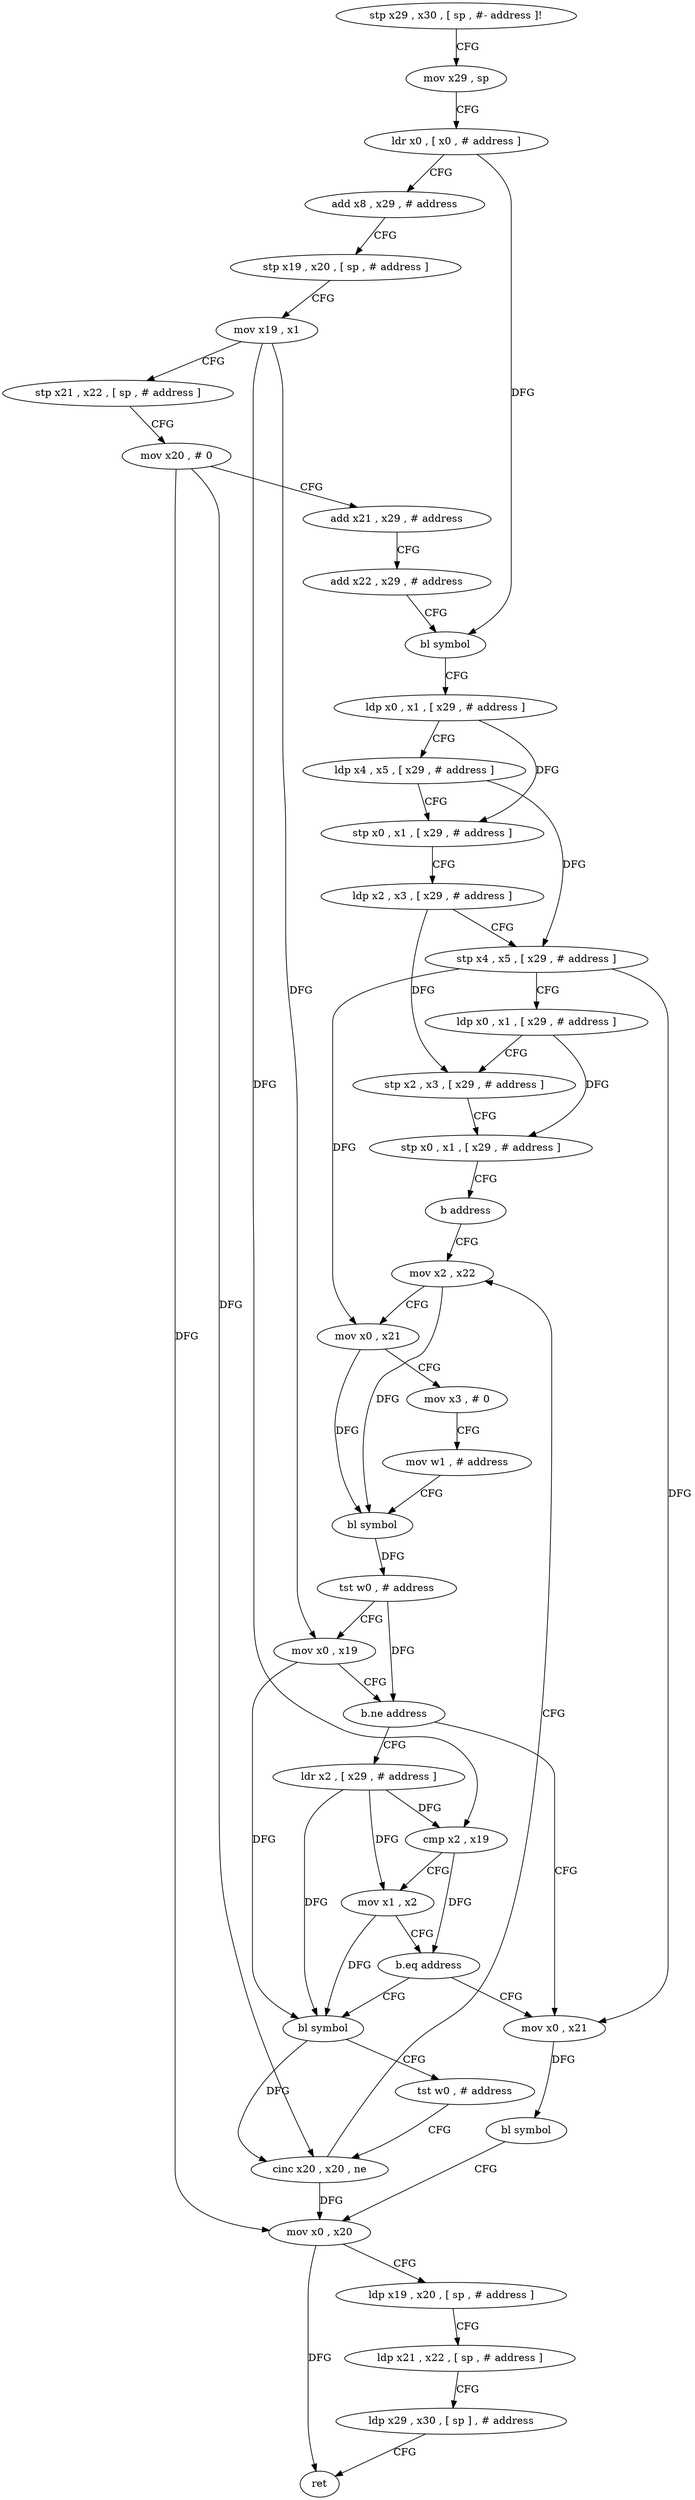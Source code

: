 digraph "func" {
"86560" [label = "stp x29 , x30 , [ sp , #- address ]!" ]
"86564" [label = "mov x29 , sp" ]
"86568" [label = "ldr x0 , [ x0 , # address ]" ]
"86572" [label = "add x8 , x29 , # address" ]
"86576" [label = "stp x19 , x20 , [ sp , # address ]" ]
"86580" [label = "mov x19 , x1" ]
"86584" [label = "stp x21 , x22 , [ sp , # address ]" ]
"86588" [label = "mov x20 , # 0" ]
"86592" [label = "add x21 , x29 , # address" ]
"86596" [label = "add x22 , x29 , # address" ]
"86600" [label = "bl symbol" ]
"86604" [label = "ldp x0 , x1 , [ x29 , # address ]" ]
"86608" [label = "ldp x4 , x5 , [ x29 , # address ]" ]
"86612" [label = "stp x0 , x1 , [ x29 , # address ]" ]
"86616" [label = "ldp x2 , x3 , [ x29 , # address ]" ]
"86620" [label = "stp x4 , x5 , [ x29 , # address ]" ]
"86624" [label = "ldp x0 , x1 , [ x29 , # address ]" ]
"86628" [label = "stp x2 , x3 , [ x29 , # address ]" ]
"86632" [label = "stp x0 , x1 , [ x29 , # address ]" ]
"86636" [label = "b address" ]
"86668" [label = "mov x2 , x22" ]
"86672" [label = "mov x0 , x21" ]
"86676" [label = "mov x3 , # 0" ]
"86680" [label = "mov w1 , # address" ]
"86684" [label = "bl symbol" ]
"86688" [label = "tst w0 , # address" ]
"86692" [label = "mov x0 , x19" ]
"86696" [label = "b.ne address" ]
"86640" [label = "ldr x2 , [ x29 , # address ]" ]
"86700" [label = "mov x0 , x21" ]
"86644" [label = "cmp x2 , x19" ]
"86648" [label = "mov x1 , x2" ]
"86652" [label = "b.eq address" ]
"86656" [label = "bl symbol" ]
"86704" [label = "bl symbol" ]
"86708" [label = "mov x0 , x20" ]
"86712" [label = "ldp x19 , x20 , [ sp , # address ]" ]
"86716" [label = "ldp x21 , x22 , [ sp , # address ]" ]
"86720" [label = "ldp x29 , x30 , [ sp ] , # address" ]
"86724" [label = "ret" ]
"86660" [label = "tst w0 , # address" ]
"86664" [label = "cinc x20 , x20 , ne" ]
"86560" -> "86564" [ label = "CFG" ]
"86564" -> "86568" [ label = "CFG" ]
"86568" -> "86572" [ label = "CFG" ]
"86568" -> "86600" [ label = "DFG" ]
"86572" -> "86576" [ label = "CFG" ]
"86576" -> "86580" [ label = "CFG" ]
"86580" -> "86584" [ label = "CFG" ]
"86580" -> "86692" [ label = "DFG" ]
"86580" -> "86644" [ label = "DFG" ]
"86584" -> "86588" [ label = "CFG" ]
"86588" -> "86592" [ label = "CFG" ]
"86588" -> "86708" [ label = "DFG" ]
"86588" -> "86664" [ label = "DFG" ]
"86592" -> "86596" [ label = "CFG" ]
"86596" -> "86600" [ label = "CFG" ]
"86600" -> "86604" [ label = "CFG" ]
"86604" -> "86608" [ label = "CFG" ]
"86604" -> "86612" [ label = "DFG" ]
"86608" -> "86612" [ label = "CFG" ]
"86608" -> "86620" [ label = "DFG" ]
"86612" -> "86616" [ label = "CFG" ]
"86616" -> "86620" [ label = "CFG" ]
"86616" -> "86628" [ label = "DFG" ]
"86620" -> "86624" [ label = "CFG" ]
"86620" -> "86672" [ label = "DFG" ]
"86620" -> "86700" [ label = "DFG" ]
"86624" -> "86628" [ label = "CFG" ]
"86624" -> "86632" [ label = "DFG" ]
"86628" -> "86632" [ label = "CFG" ]
"86632" -> "86636" [ label = "CFG" ]
"86636" -> "86668" [ label = "CFG" ]
"86668" -> "86672" [ label = "CFG" ]
"86668" -> "86684" [ label = "DFG" ]
"86672" -> "86676" [ label = "CFG" ]
"86672" -> "86684" [ label = "DFG" ]
"86676" -> "86680" [ label = "CFG" ]
"86680" -> "86684" [ label = "CFG" ]
"86684" -> "86688" [ label = "DFG" ]
"86688" -> "86692" [ label = "CFG" ]
"86688" -> "86696" [ label = "DFG" ]
"86692" -> "86696" [ label = "CFG" ]
"86692" -> "86656" [ label = "DFG" ]
"86696" -> "86640" [ label = "CFG" ]
"86696" -> "86700" [ label = "CFG" ]
"86640" -> "86644" [ label = "DFG" ]
"86640" -> "86648" [ label = "DFG" ]
"86640" -> "86656" [ label = "DFG" ]
"86700" -> "86704" [ label = "DFG" ]
"86644" -> "86648" [ label = "CFG" ]
"86644" -> "86652" [ label = "DFG" ]
"86648" -> "86652" [ label = "CFG" ]
"86648" -> "86656" [ label = "DFG" ]
"86652" -> "86700" [ label = "CFG" ]
"86652" -> "86656" [ label = "CFG" ]
"86656" -> "86660" [ label = "CFG" ]
"86656" -> "86664" [ label = "DFG" ]
"86704" -> "86708" [ label = "CFG" ]
"86708" -> "86712" [ label = "CFG" ]
"86708" -> "86724" [ label = "DFG" ]
"86712" -> "86716" [ label = "CFG" ]
"86716" -> "86720" [ label = "CFG" ]
"86720" -> "86724" [ label = "CFG" ]
"86660" -> "86664" [ label = "CFG" ]
"86664" -> "86668" [ label = "CFG" ]
"86664" -> "86708" [ label = "DFG" ]
}
